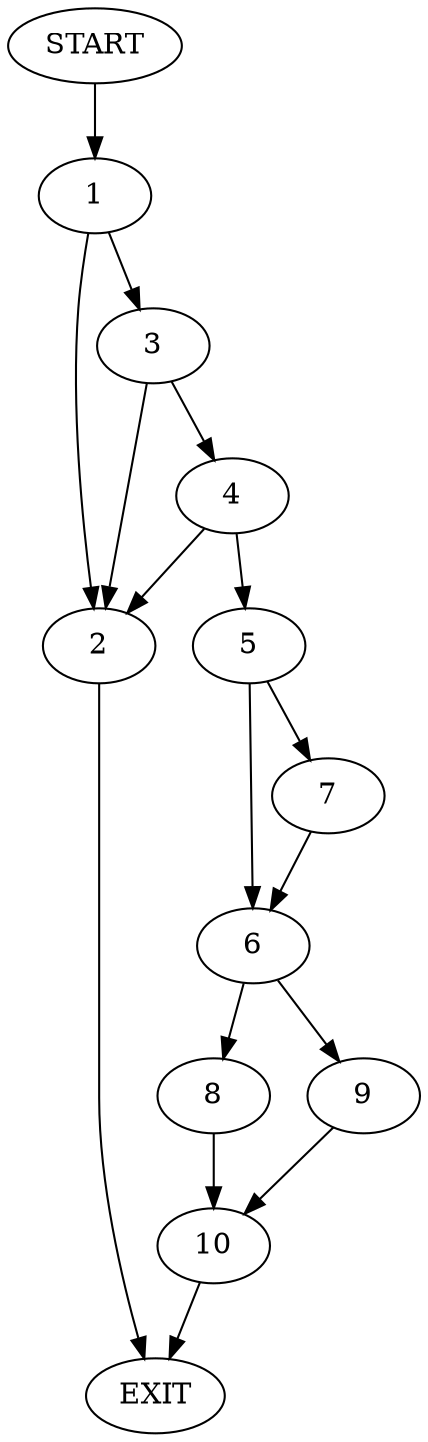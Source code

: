 digraph {
0 [label="START"]
11 [label="EXIT"]
0 -> 1
1 -> 2
1 -> 3
3 -> 4
3 -> 2
2 -> 11
4 -> 2
4 -> 5
5 -> 6
5 -> 7
7 -> 6
6 -> 8
6 -> 9
9 -> 10
8 -> 10
10 -> 11
}
